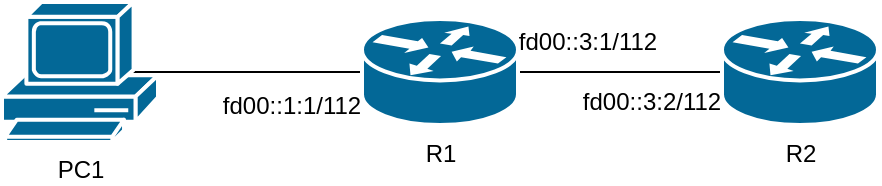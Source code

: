 <mxfile version="20.3.0" type="device"><diagram id="bYpddzGRoLEwu7J23IwG" name="Page-1"><mxGraphModel dx="946" dy="587" grid="1" gridSize="10" guides="1" tooltips="1" connect="1" arrows="1" fold="1" page="1" pageScale="1" pageWidth="827" pageHeight="1169" math="0" shadow="0"><root><mxCell id="0"/><mxCell id="1" parent="0"/><mxCell id="uq6gfReHWNm_0lPq6321-6" style="edgeStyle=orthogonalEdgeStyle;rounded=0;orthogonalLoop=1;jettySize=auto;html=1;exitX=0.83;exitY=0.5;exitDx=0;exitDy=0;exitPerimeter=0;entryX=0;entryY=0.5;entryDx=0;entryDy=0;entryPerimeter=0;startArrow=none;startFill=0;endArrow=none;endFill=0;" parent="1" source="uq6gfReHWNm_0lPq6321-1" target="uq6gfReHWNm_0lPq6321-3" edge="1"><mxGeometry relative="1" as="geometry"/></mxCell><mxCell id="uq6gfReHWNm_0lPq6321-1" value="PC1&lt;br&gt;" style="shape=mxgraph.cisco.computers_and_peripherals.pc;html=1;pointerEvents=1;dashed=0;fillColor=#036897;strokeColor=#ffffff;strokeWidth=2;verticalLabelPosition=bottom;verticalAlign=top;align=center;outlineConnect=0;" parent="1" vertex="1"><mxGeometry x="30" y="170" width="78" height="70" as="geometry"/></mxCell><mxCell id="uq6gfReHWNm_0lPq6321-9" style="edgeStyle=orthogonalEdgeStyle;rounded=0;orthogonalLoop=1;jettySize=auto;html=1;exitX=1;exitY=0.5;exitDx=0;exitDy=0;exitPerimeter=0;entryX=0;entryY=0.5;entryDx=0;entryDy=0;entryPerimeter=0;startArrow=none;startFill=0;endArrow=none;endFill=0;" parent="1" source="uq6gfReHWNm_0lPq6321-3" target="uq6gfReHWNm_0lPq6321-4" edge="1"><mxGeometry relative="1" as="geometry"/></mxCell><mxCell id="uq6gfReHWNm_0lPq6321-3" value="R1" style="shape=mxgraph.cisco.routers.router;html=1;pointerEvents=1;dashed=0;fillColor=#036897;strokeColor=#ffffff;strokeWidth=2;verticalLabelPosition=bottom;verticalAlign=top;align=center;outlineConnect=0;" parent="1" vertex="1"><mxGeometry x="210" y="178.5" width="78" height="53" as="geometry"/></mxCell><mxCell id="uq6gfReHWNm_0lPq6321-4" value="R2" style="shape=mxgraph.cisco.routers.router;html=1;pointerEvents=1;dashed=0;fillColor=#036897;strokeColor=#ffffff;strokeWidth=2;verticalLabelPosition=bottom;verticalAlign=top;align=center;outlineConnect=0;" parent="1" vertex="1"><mxGeometry x="390" y="178.5" width="78" height="53" as="geometry"/></mxCell><mxCell id="uq6gfReHWNm_0lPq6321-8" value="fd00::1:1/112" style="text;html=1;strokeColor=none;fillColor=none;align=center;verticalAlign=middle;whiteSpace=wrap;rounded=0;" parent="1" vertex="1"><mxGeometry x="140" y="211.5" width="70" height="20" as="geometry"/></mxCell><mxCell id="uq6gfReHWNm_0lPq6321-10" value="fd00::3:1/112" style="text;html=1;strokeColor=none;fillColor=none;align=center;verticalAlign=middle;whiteSpace=wrap;rounded=0;" parent="1" vertex="1"><mxGeometry x="288" y="180" width="70" height="20" as="geometry"/></mxCell><mxCell id="uq6gfReHWNm_0lPq6321-12" value="fd00::3:2/112" style="text;html=1;strokeColor=none;fillColor=none;align=center;verticalAlign=middle;whiteSpace=wrap;rounded=0;" parent="1" vertex="1"><mxGeometry x="320" y="210" width="70" height="20" as="geometry"/></mxCell></root></mxGraphModel></diagram></mxfile>
